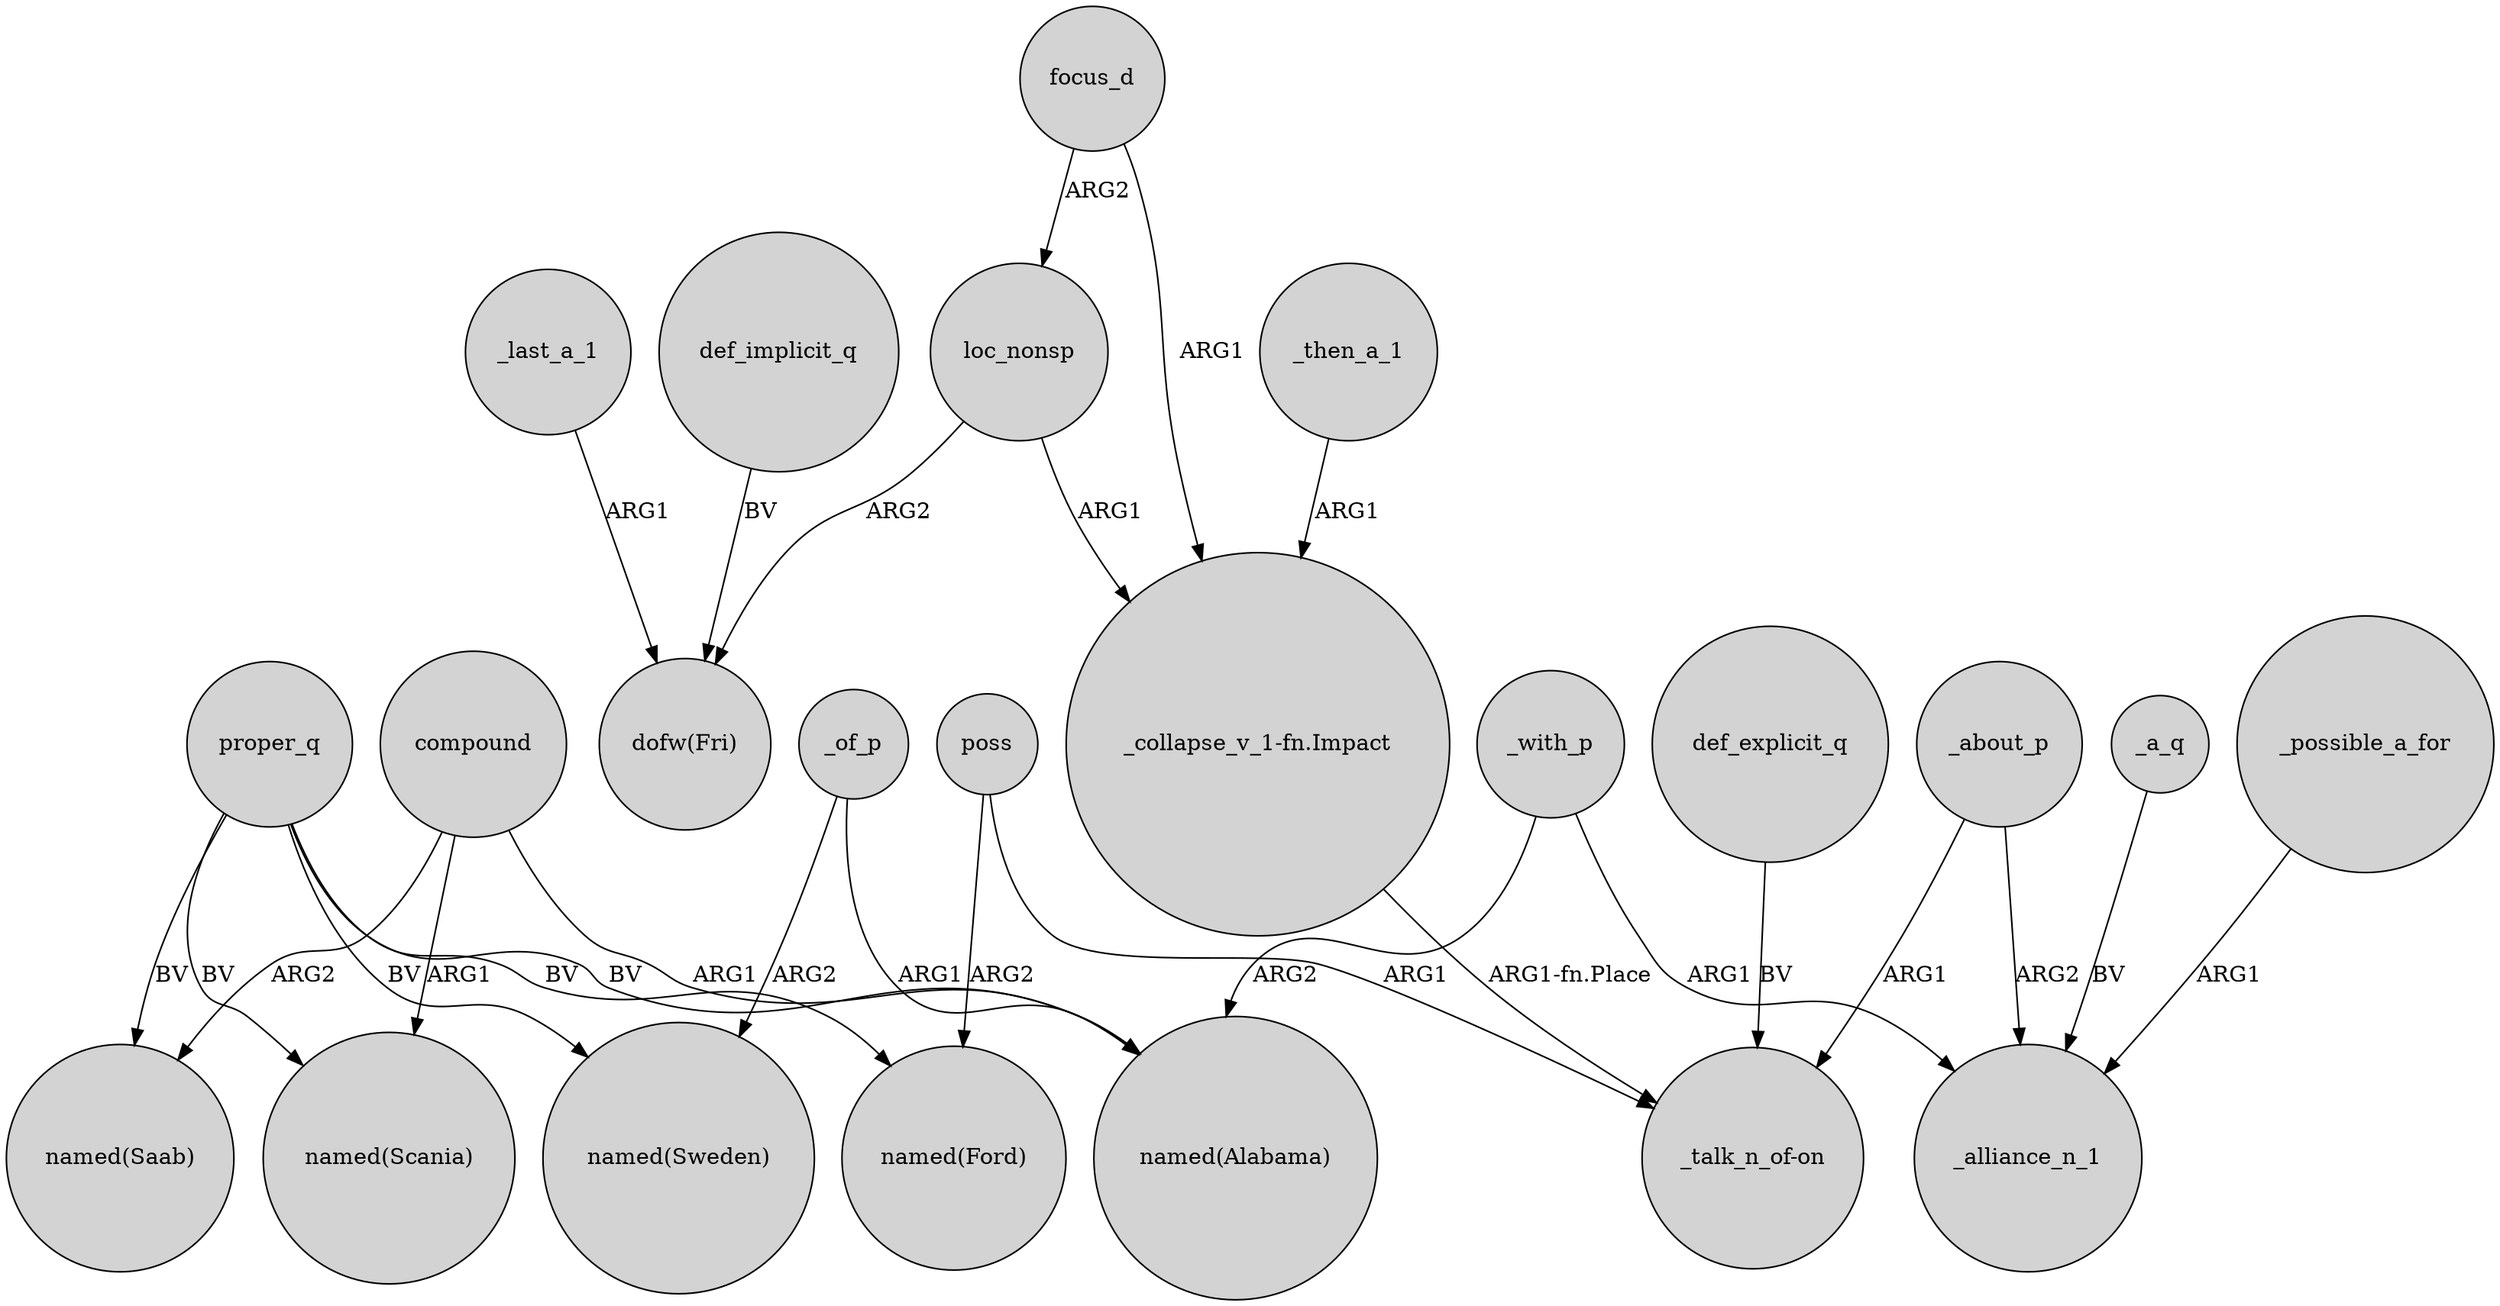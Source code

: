 digraph {
	node [shape=circle style=filled]
	proper_q -> "named(Ford)" [label=BV]
	_a_q -> _alliance_n_1 [label=BV]
	compound -> "named(Saab)" [label=ARG2]
	loc_nonsp -> "dofw(Fri)" [label=ARG2]
	_with_p -> "named(Alabama)" [label=ARG2]
	_last_a_1 -> "dofw(Fri)" [label=ARG1]
	proper_q -> "named(Sweden)" [label=BV]
	_of_p -> "named(Alabama)" [label=ARG1]
	focus_d -> loc_nonsp [label=ARG2]
	focus_d -> "_collapse_v_1-fn.Impact" [label=ARG1]
	proper_q -> "named(Alabama)" [label=BV]
	compound -> "named(Alabama)" [label=ARG1]
	def_implicit_q -> "dofw(Fri)" [label=BV]
	proper_q -> "named(Scania)" [label=BV]
	"_collapse_v_1-fn.Impact" -> "_talk_n_of-on" [label="ARG1-fn.Place"]
	_about_p -> _alliance_n_1 [label=ARG2]
	proper_q -> "named(Saab)" [label=BV]
	poss -> "_talk_n_of-on" [label=ARG1]
	loc_nonsp -> "_collapse_v_1-fn.Impact" [label=ARG1]
	def_explicit_q -> "_talk_n_of-on" [label=BV]
	poss -> "named(Ford)" [label=ARG2]
	compound -> "named(Scania)" [label=ARG1]
	_possible_a_for -> _alliance_n_1 [label=ARG1]
	_with_p -> _alliance_n_1 [label=ARG1]
	_then_a_1 -> "_collapse_v_1-fn.Impact" [label=ARG1]
	_of_p -> "named(Sweden)" [label=ARG2]
	_about_p -> "_talk_n_of-on" [label=ARG1]
}
